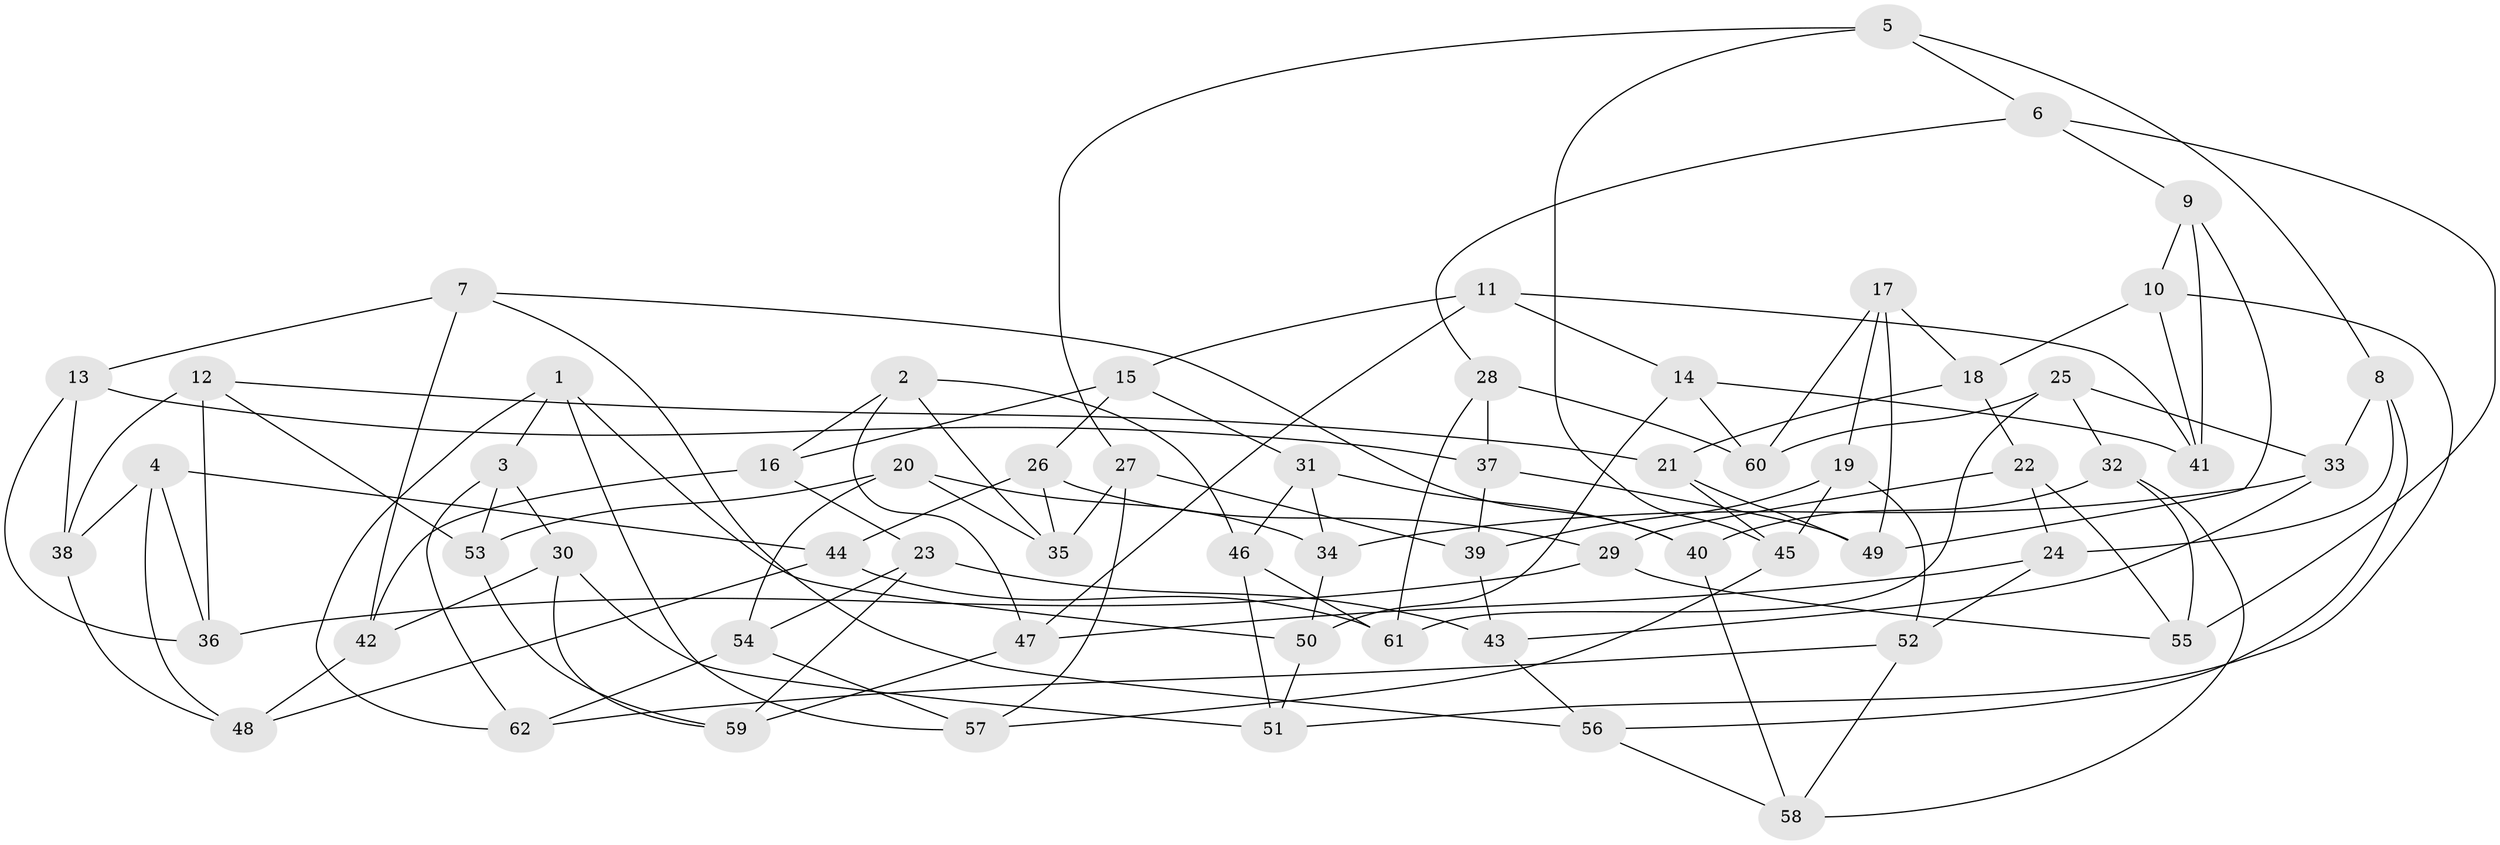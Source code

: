 // Generated by graph-tools (version 1.1) at 2025/03/03/09/25 03:03:01]
// undirected, 62 vertices, 124 edges
graph export_dot {
graph [start="1"]
  node [color=gray90,style=filled];
  1;
  2;
  3;
  4;
  5;
  6;
  7;
  8;
  9;
  10;
  11;
  12;
  13;
  14;
  15;
  16;
  17;
  18;
  19;
  20;
  21;
  22;
  23;
  24;
  25;
  26;
  27;
  28;
  29;
  30;
  31;
  32;
  33;
  34;
  35;
  36;
  37;
  38;
  39;
  40;
  41;
  42;
  43;
  44;
  45;
  46;
  47;
  48;
  49;
  50;
  51;
  52;
  53;
  54;
  55;
  56;
  57;
  58;
  59;
  60;
  61;
  62;
  1 -- 50;
  1 -- 3;
  1 -- 57;
  1 -- 62;
  2 -- 16;
  2 -- 46;
  2 -- 35;
  2 -- 47;
  3 -- 30;
  3 -- 62;
  3 -- 53;
  4 -- 48;
  4 -- 38;
  4 -- 44;
  4 -- 36;
  5 -- 45;
  5 -- 6;
  5 -- 8;
  5 -- 27;
  6 -- 55;
  6 -- 28;
  6 -- 9;
  7 -- 42;
  7 -- 13;
  7 -- 40;
  7 -- 56;
  8 -- 33;
  8 -- 24;
  8 -- 56;
  9 -- 49;
  9 -- 41;
  9 -- 10;
  10 -- 18;
  10 -- 41;
  10 -- 51;
  11 -- 15;
  11 -- 41;
  11 -- 14;
  11 -- 47;
  12 -- 21;
  12 -- 53;
  12 -- 38;
  12 -- 36;
  13 -- 38;
  13 -- 37;
  13 -- 36;
  14 -- 60;
  14 -- 50;
  14 -- 41;
  15 -- 26;
  15 -- 31;
  15 -- 16;
  16 -- 42;
  16 -- 23;
  17 -- 49;
  17 -- 60;
  17 -- 18;
  17 -- 19;
  18 -- 21;
  18 -- 22;
  19 -- 39;
  19 -- 45;
  19 -- 52;
  20 -- 54;
  20 -- 35;
  20 -- 34;
  20 -- 53;
  21 -- 45;
  21 -- 49;
  22 -- 24;
  22 -- 55;
  22 -- 29;
  23 -- 54;
  23 -- 43;
  23 -- 59;
  24 -- 52;
  24 -- 47;
  25 -- 32;
  25 -- 60;
  25 -- 61;
  25 -- 33;
  26 -- 44;
  26 -- 35;
  26 -- 29;
  27 -- 39;
  27 -- 57;
  27 -- 35;
  28 -- 61;
  28 -- 60;
  28 -- 37;
  29 -- 36;
  29 -- 55;
  30 -- 59;
  30 -- 51;
  30 -- 42;
  31 -- 34;
  31 -- 40;
  31 -- 46;
  32 -- 40;
  32 -- 58;
  32 -- 55;
  33 -- 43;
  33 -- 34;
  34 -- 50;
  37 -- 49;
  37 -- 39;
  38 -- 48;
  39 -- 43;
  40 -- 58;
  42 -- 48;
  43 -- 56;
  44 -- 48;
  44 -- 61;
  45 -- 57;
  46 -- 61;
  46 -- 51;
  47 -- 59;
  50 -- 51;
  52 -- 58;
  52 -- 62;
  53 -- 59;
  54 -- 62;
  54 -- 57;
  56 -- 58;
}
